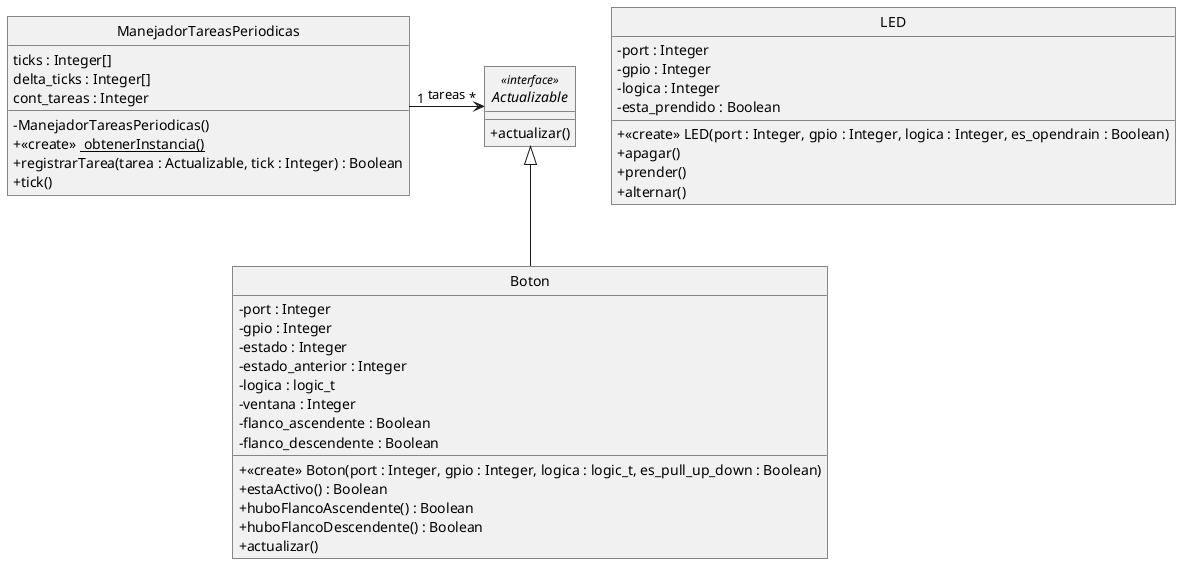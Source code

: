 @startuml diagrama-clases
hide circle
skinparam classAttributeIconSize 0
skinparam backgroundColor transparent
skinparam monochrome true
skinparam shadowing false
skinparam roundcorner 0

Class LED {
  - port : Integer
  - gpio : Integer
  - logica : Integer
  - esta_prendido : Boolean
  + <<create>> LED(port : Integer, gpio : Integer, logica : Integer, es_opendrain : Boolean)
  + apagar()
  + prender()
  + alternar()
}

Interface Actualizable <<interface>> {
  + actualizar()
}

Class Boton {
  - port : Integer
  - gpio : Integer
  - estado : Integer
  - estado_anterior : Integer
  - logica : logic_t
  - ventana : Integer
  - flanco_ascendente : Boolean
  - flanco_descendente : Boolean
  + <<create>> Boton(port : Integer, gpio : Integer, logica : logic_t, es_pull_up_down : Boolean)
  + estaActivo() : Boolean
  + huboFlancoAscendente() : Boolean
  + huboFlancoDescendente() : Boolean
  + actualizar()
}

Class ManejadorTareasPeriodicas {
  ticks : Integer[]
  delta_ticks : Integer[]
  cont_tareas : Integer
  - ManejadorTareasPeriodicas()
  + <<create>> <u> obtenerInstancia()</u>
  + registrarTarea(tarea : Actualizable, tick : Integer) : Boolean
  + tick()
}

Actualizable <|-- Boton
ManejadorTareasPeriodicas "1" -> "*" Actualizable : tareas
@enduml